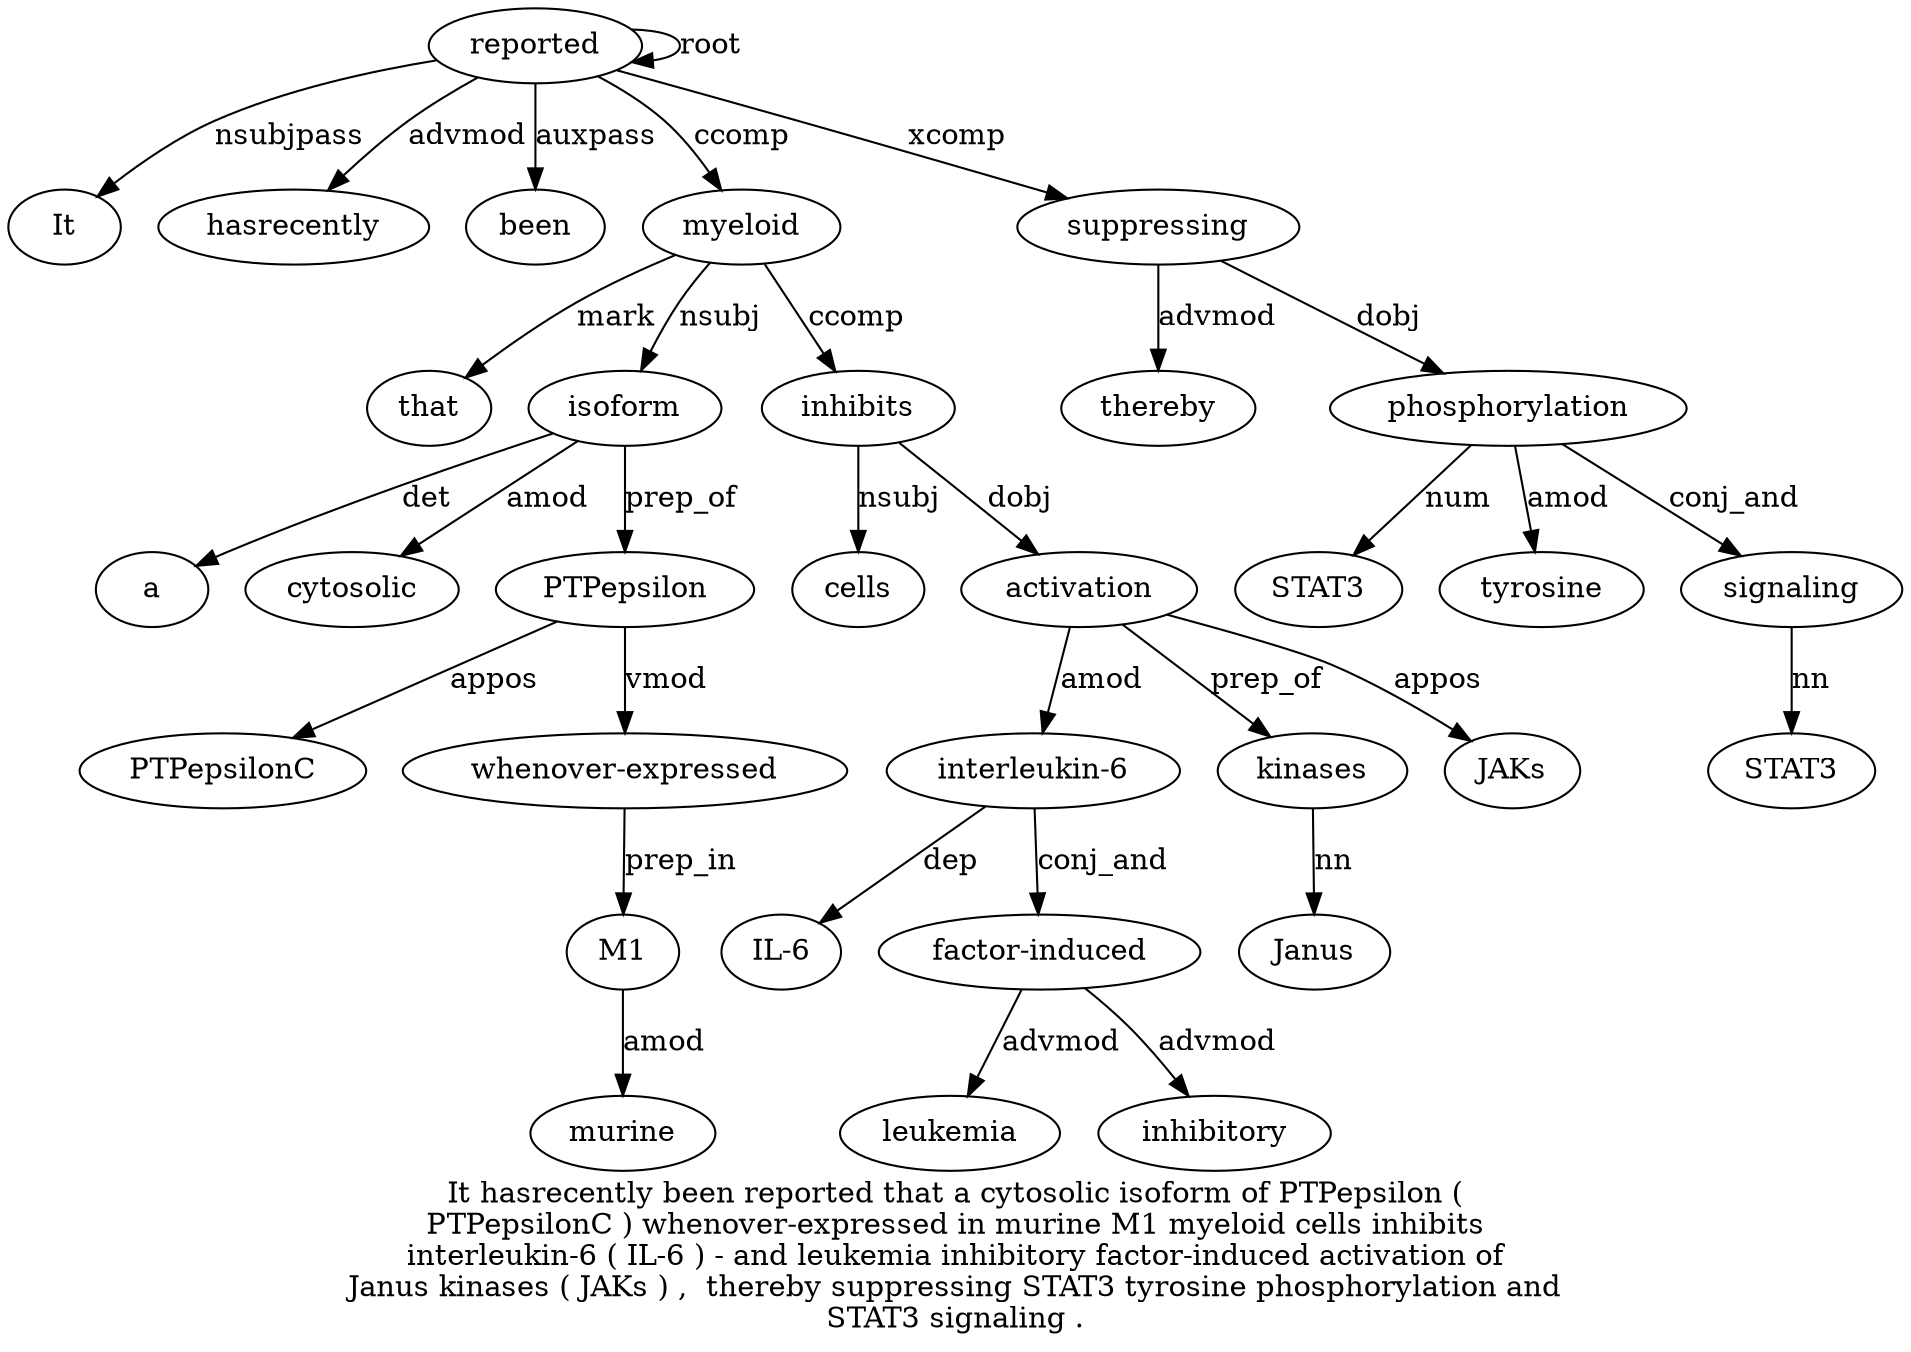 digraph "It hasrecently been reported that a cytosolic isoform of PTPepsilon ( PTPepsilonC ) whenover-expressed in murine M1 myeloid cells inhibits interleukin-6 ( IL-6 ) - and leukemia inhibitory factor-induced activation of Janus kinases ( JAKs ) ,  thereby suppressing STAT3 tyrosine phosphorylation and STAT3 signaling ." {
label="It hasrecently been reported that a cytosolic isoform of PTPepsilon (
PTPepsilonC ) whenover-expressed in murine M1 myeloid cells inhibits
interleukin-6 ( IL-6 ) - and leukemia inhibitory factor-induced activation of
Janus kinases ( JAKs ) ,  thereby suppressing STAT3 tyrosine phosphorylation and
STAT3 signaling .";
reported4 [style=filled, fillcolor=white, label=reported];
It1 [style=filled, fillcolor=white, label=It];
reported4 -> It1  [label=nsubjpass];
hasrecently2 [style=filled, fillcolor=white, label=hasrecently];
reported4 -> hasrecently2  [label=advmod];
been3 [style=filled, fillcolor=white, label=been];
reported4 -> been3  [label=auxpass];
reported4 -> reported4  [label=root];
myeloid18 [style=filled, fillcolor=white, label=myeloid];
that5 [style=filled, fillcolor=white, label=that];
myeloid18 -> that5  [label=mark];
isoform8 [style=filled, fillcolor=white, label=isoform];
a6 [style=filled, fillcolor=white, label=a];
isoform8 -> a6  [label=det];
cytosolic7 [style=filled, fillcolor=white, label=cytosolic];
isoform8 -> cytosolic7  [label=amod];
myeloid18 -> isoform8  [label=nsubj];
PTPepsilon10 [style=filled, fillcolor=white, label=PTPepsilon];
isoform8 -> PTPepsilon10  [label=prep_of];
PTPepsilonC12 [style=filled, fillcolor=white, label=PTPepsilonC];
PTPepsilon10 -> PTPepsilonC12  [label=appos];
"whenover-expressed14" [style=filled, fillcolor=white, label="whenover-expressed"];
PTPepsilon10 -> "whenover-expressed14"  [label=vmod];
M117 [style=filled, fillcolor=white, label=M1];
murine16 [style=filled, fillcolor=white, label=murine];
M117 -> murine16  [label=amod];
"whenover-expressed14" -> M117  [label=prep_in];
reported4 -> myeloid18  [label=ccomp];
inhibits20 [style=filled, fillcolor=white, label=inhibits];
cells19 [style=filled, fillcolor=white, label=cells];
inhibits20 -> cells19  [label=nsubj];
myeloid18 -> inhibits20  [label=ccomp];
activation30 [style=filled, fillcolor=white, label=activation];
"interleukin-621" [style=filled, fillcolor=white, label="interleukin-6"];
activation30 -> "interleukin-621"  [label=amod];
"IL-623" [style=filled, fillcolor=white, label="IL-6"];
"interleukin-621" -> "IL-623"  [label=dep];
"factor-induced29" [style=filled, fillcolor=white, label="factor-induced"];
leukemia27 [style=filled, fillcolor=white, label=leukemia];
"factor-induced29" -> leukemia27  [label=advmod];
inhibitory28 [style=filled, fillcolor=white, label=inhibitory];
"factor-induced29" -> inhibitory28  [label=advmod];
"interleukin-621" -> "factor-induced29"  [label=conj_and];
inhibits20 -> activation30  [label=dobj];
kinases33 [style=filled, fillcolor=white, label=kinases];
Janus32 [style=filled, fillcolor=white, label=Janus];
kinases33 -> Janus32  [label=nn];
activation30 -> kinases33  [label=prep_of];
JAKs35 [style=filled, fillcolor=white, label=JAKs];
activation30 -> JAKs35  [label=appos];
suppressing39 [style=filled, fillcolor=white, label=suppressing];
thereby38 [style=filled, fillcolor=white, label=thereby];
suppressing39 -> thereby38  [label=advmod];
reported4 -> suppressing39  [label=xcomp];
phosphorylation42 [style=filled, fillcolor=white, label=phosphorylation];
STAT340 [style=filled, fillcolor=white, label=STAT3];
phosphorylation42 -> STAT340  [label=num];
tyrosine41 [style=filled, fillcolor=white, label=tyrosine];
phosphorylation42 -> tyrosine41  [label=amod];
suppressing39 -> phosphorylation42  [label=dobj];
signaling45 [style=filled, fillcolor=white, label=signaling];
STAT344 [style=filled, fillcolor=white, label=STAT3];
signaling45 -> STAT344  [label=nn];
phosphorylation42 -> signaling45  [label=conj_and];
}
